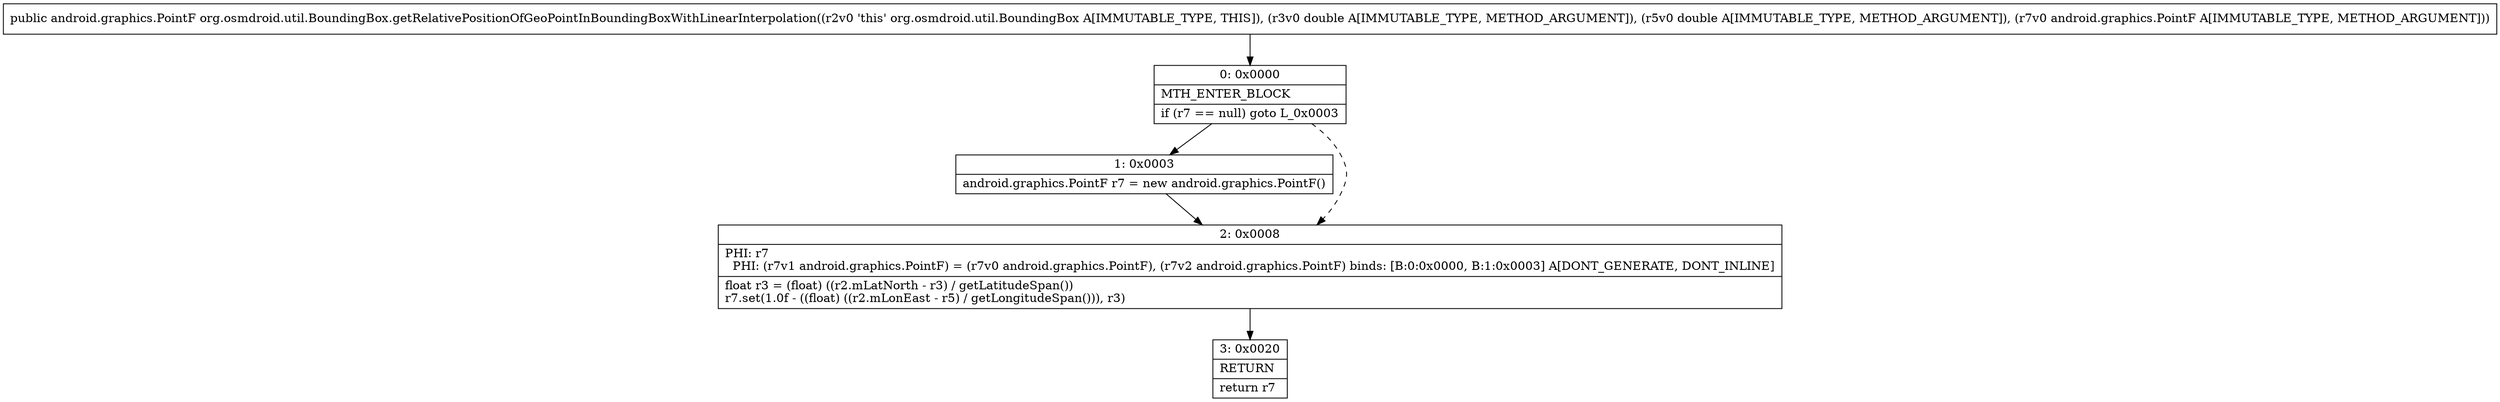 digraph "CFG fororg.osmdroid.util.BoundingBox.getRelativePositionOfGeoPointInBoundingBoxWithLinearInterpolation(DDLandroid\/graphics\/PointF;)Landroid\/graphics\/PointF;" {
Node_0 [shape=record,label="{0\:\ 0x0000|MTH_ENTER_BLOCK\l|if (r7 == null) goto L_0x0003\l}"];
Node_1 [shape=record,label="{1\:\ 0x0003|android.graphics.PointF r7 = new android.graphics.PointF()\l}"];
Node_2 [shape=record,label="{2\:\ 0x0008|PHI: r7 \l  PHI: (r7v1 android.graphics.PointF) = (r7v0 android.graphics.PointF), (r7v2 android.graphics.PointF) binds: [B:0:0x0000, B:1:0x0003] A[DONT_GENERATE, DONT_INLINE]\l|float r3 = (float) ((r2.mLatNorth \- r3) \/ getLatitudeSpan())\lr7.set(1.0f \- ((float) ((r2.mLonEast \- r5) \/ getLongitudeSpan())), r3)\l}"];
Node_3 [shape=record,label="{3\:\ 0x0020|RETURN\l|return r7\l}"];
MethodNode[shape=record,label="{public android.graphics.PointF org.osmdroid.util.BoundingBox.getRelativePositionOfGeoPointInBoundingBoxWithLinearInterpolation((r2v0 'this' org.osmdroid.util.BoundingBox A[IMMUTABLE_TYPE, THIS]), (r3v0 double A[IMMUTABLE_TYPE, METHOD_ARGUMENT]), (r5v0 double A[IMMUTABLE_TYPE, METHOD_ARGUMENT]), (r7v0 android.graphics.PointF A[IMMUTABLE_TYPE, METHOD_ARGUMENT])) }"];
MethodNode -> Node_0;
Node_0 -> Node_1;
Node_0 -> Node_2[style=dashed];
Node_1 -> Node_2;
Node_2 -> Node_3;
}

